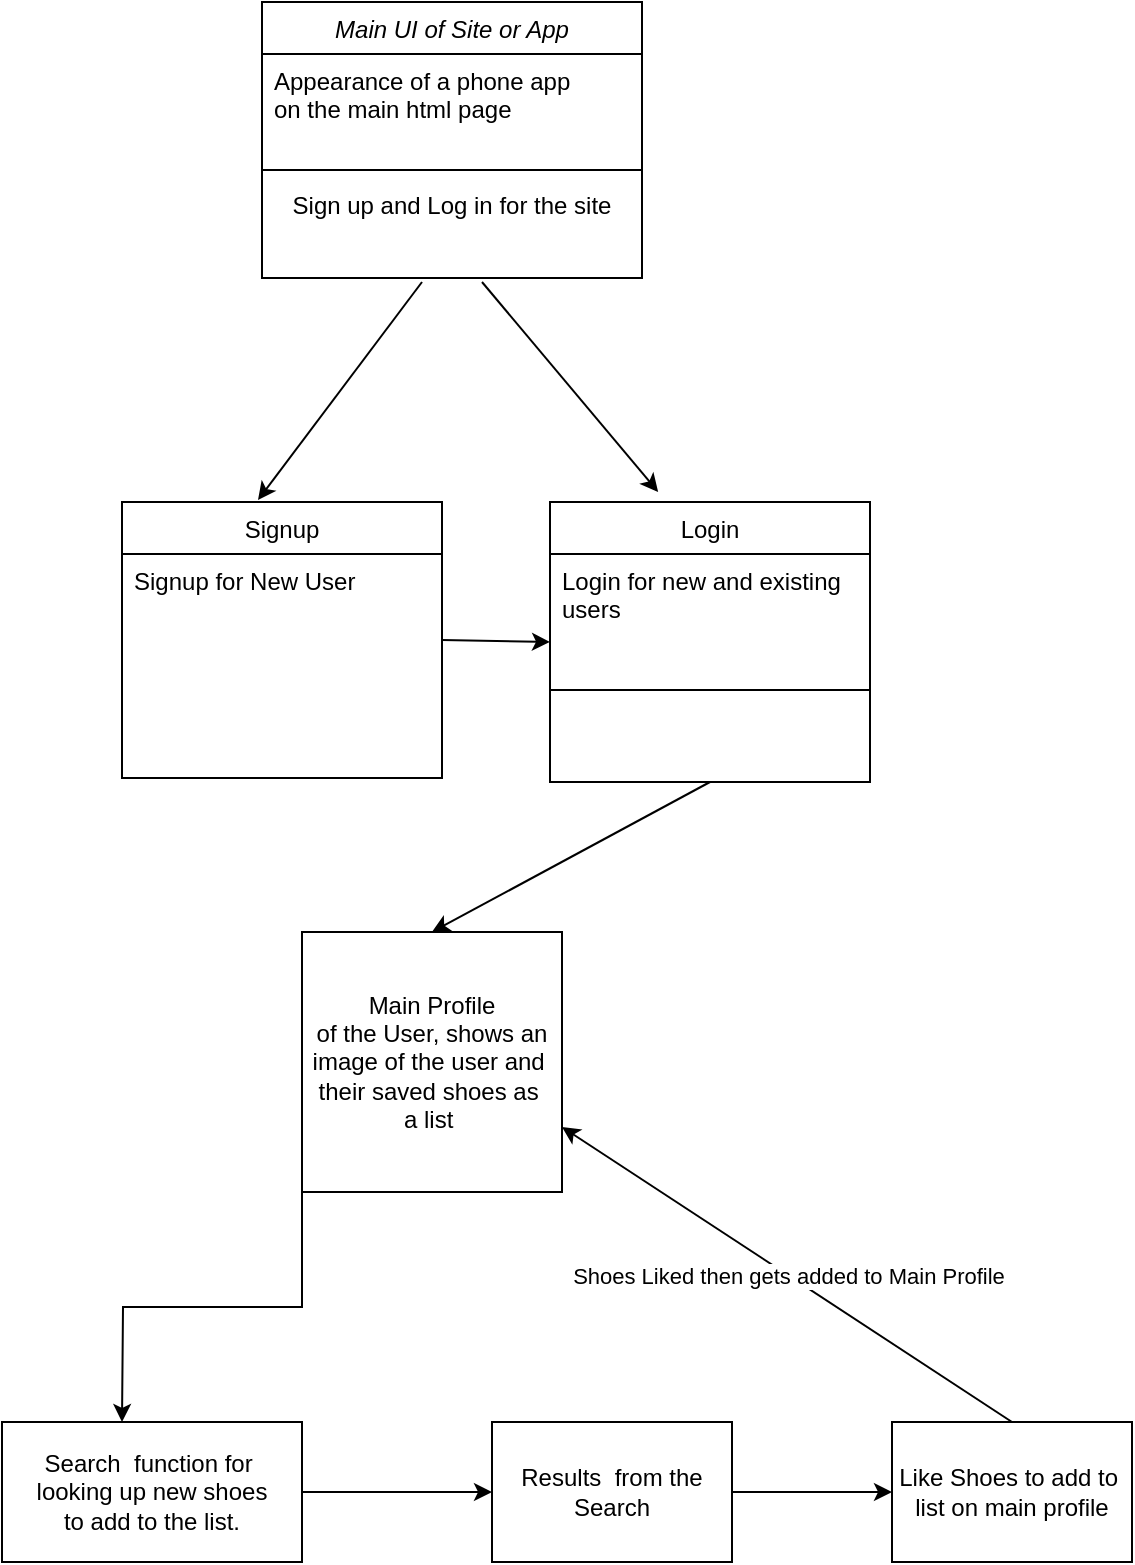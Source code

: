 <mxfile version="13.9.3" type="github"><diagram id="C5RBs43oDa-KdzZeNtuy" name="Page-1"><mxGraphModel dx="534" dy="645" grid="1" gridSize="10" guides="1" tooltips="1" connect="1" arrows="1" fold="1" page="1" pageScale="1" pageWidth="827" pageHeight="1169" math="0" shadow="0"><root><mxCell id="WIyWlLk6GJQsqaUBKTNV-0"/><mxCell id="WIyWlLk6GJQsqaUBKTNV-1" parent="WIyWlLk6GJQsqaUBKTNV-0"/><mxCell id="zkfFHV4jXpPFQw0GAbJ--0" value="Main UI of Site or App" style="swimlane;fontStyle=2;align=center;verticalAlign=top;childLayout=stackLayout;horizontal=1;startSize=26;horizontalStack=0;resizeParent=1;resizeLast=0;collapsible=1;marginBottom=0;rounded=0;shadow=0;strokeWidth=1;" parent="WIyWlLk6GJQsqaUBKTNV-1" vertex="1"><mxGeometry x="190" y="120" width="190" height="138" as="geometry"><mxRectangle x="230" y="140" width="160" height="26" as="alternateBounds"/></mxGeometry></mxCell><mxCell id="zkfFHV4jXpPFQw0GAbJ--1" value="Appearance of a phone app &#xa;on the main html page" style="text;align=left;verticalAlign=top;spacingLeft=4;spacingRight=4;overflow=hidden;rotatable=0;points=[[0,0.5],[1,0.5]];portConstraint=eastwest;" parent="zkfFHV4jXpPFQw0GAbJ--0" vertex="1"><mxGeometry y="26" width="190" height="54" as="geometry"/></mxCell><mxCell id="zkfFHV4jXpPFQw0GAbJ--4" value="" style="line;html=1;strokeWidth=1;align=left;verticalAlign=middle;spacingTop=-1;spacingLeft=3;spacingRight=3;rotatable=0;labelPosition=right;points=[];portConstraint=eastwest;" parent="zkfFHV4jXpPFQw0GAbJ--0" vertex="1"><mxGeometry y="80" width="190" height="8" as="geometry"/></mxCell><mxCell id="zkfFHV4jXpPFQw0GAbJ--5" value="Sign up and Log in for the site" style="text;align=center;verticalAlign=top;spacingLeft=4;spacingRight=4;overflow=hidden;rotatable=0;points=[[0,0.5],[1,0.5]];portConstraint=eastwest;" parent="zkfFHV4jXpPFQw0GAbJ--0" vertex="1"><mxGeometry y="88" width="190" height="42" as="geometry"/></mxCell><mxCell id="zkfFHV4jXpPFQw0GAbJ--6" value="Signup" style="swimlane;fontStyle=0;align=center;verticalAlign=top;childLayout=stackLayout;horizontal=1;startSize=26;horizontalStack=0;resizeParent=1;resizeLast=0;collapsible=1;marginBottom=0;rounded=0;shadow=0;strokeWidth=1;" parent="WIyWlLk6GJQsqaUBKTNV-1" vertex="1"><mxGeometry x="120" y="370" width="160" height="138" as="geometry"><mxRectangle x="130" y="380" width="160" height="26" as="alternateBounds"/></mxGeometry></mxCell><mxCell id="zkfFHV4jXpPFQw0GAbJ--7" value="Signup for New User" style="text;align=left;verticalAlign=top;spacingLeft=4;spacingRight=4;overflow=hidden;rotatable=0;points=[[0,0.5],[1,0.5]];portConstraint=eastwest;" parent="zkfFHV4jXpPFQw0GAbJ--6" vertex="1"><mxGeometry y="26" width="160" height="26" as="geometry"/></mxCell><mxCell id="zkfFHV4jXpPFQw0GAbJ--13" value="Login" style="swimlane;fontStyle=0;align=center;verticalAlign=top;childLayout=stackLayout;horizontal=1;startSize=26;horizontalStack=0;resizeParent=1;resizeLast=0;collapsible=1;marginBottom=0;rounded=0;shadow=0;strokeWidth=1;" parent="WIyWlLk6GJQsqaUBKTNV-1" vertex="1"><mxGeometry x="334" y="370" width="160" height="140" as="geometry"><mxRectangle x="340" y="380" width="170" height="26" as="alternateBounds"/></mxGeometry></mxCell><mxCell id="zkfFHV4jXpPFQw0GAbJ--14" value="Login for new and existing &#xa;users" style="text;align=left;verticalAlign=top;spacingLeft=4;spacingRight=4;overflow=hidden;rotatable=0;points=[[0,0.5],[1,0.5]];portConstraint=eastwest;" parent="zkfFHV4jXpPFQw0GAbJ--13" vertex="1"><mxGeometry y="26" width="160" height="64" as="geometry"/></mxCell><mxCell id="zkfFHV4jXpPFQw0GAbJ--15" value="" style="line;html=1;strokeWidth=1;align=left;verticalAlign=middle;spacingTop=-1;spacingLeft=3;spacingRight=3;rotatable=0;labelPosition=right;points=[];portConstraint=eastwest;" parent="zkfFHV4jXpPFQw0GAbJ--13" vertex="1"><mxGeometry y="90" width="160" height="8" as="geometry"/></mxCell><mxCell id="zCDygG-TgtxS-lL3FGqF-0" value="" style="endArrow=classic;html=1;entryX=0.425;entryY=-0.007;entryDx=0;entryDy=0;entryPerimeter=0;" edge="1" parent="WIyWlLk6GJQsqaUBKTNV-1" target="zkfFHV4jXpPFQw0GAbJ--6"><mxGeometry width="50" height="50" relative="1" as="geometry"><mxPoint x="270" y="260" as="sourcePoint"/><mxPoint x="150" y="280" as="targetPoint"/></mxGeometry></mxCell><mxCell id="zCDygG-TgtxS-lL3FGqF-1" value="" style="endArrow=classic;html=1;entryX=0.338;entryY=-0.036;entryDx=0;entryDy=0;entryPerimeter=0;" edge="1" parent="WIyWlLk6GJQsqaUBKTNV-1" target="zkfFHV4jXpPFQw0GAbJ--13"><mxGeometry width="50" height="50" relative="1" as="geometry"><mxPoint x="300" y="260" as="sourcePoint"/><mxPoint x="290" y="300" as="targetPoint"/></mxGeometry></mxCell><mxCell id="zCDygG-TgtxS-lL3FGqF-2" value="" style="endArrow=classic;html=1;exitX=1;exitY=0.5;exitDx=0;exitDy=0;entryX=0;entryY=0.5;entryDx=0;entryDy=0;" edge="1" parent="WIyWlLk6GJQsqaUBKTNV-1" source="zkfFHV4jXpPFQw0GAbJ--6" target="zkfFHV4jXpPFQw0GAbJ--13"><mxGeometry width="50" height="50" relative="1" as="geometry"><mxPoint x="240" y="350" as="sourcePoint"/><mxPoint x="290" y="300" as="targetPoint"/></mxGeometry></mxCell><mxCell id="zCDygG-TgtxS-lL3FGqF-3" value="" style="endArrow=classic;html=1;exitX=0.5;exitY=1;exitDx=0;exitDy=0;entryX=0.5;entryY=0;entryDx=0;entryDy=0;" edge="1" parent="WIyWlLk6GJQsqaUBKTNV-1" source="zkfFHV4jXpPFQw0GAbJ--13" target="zCDygG-TgtxS-lL3FGqF-4"><mxGeometry width="50" height="50" relative="1" as="geometry"><mxPoint x="320" y="520" as="sourcePoint"/><mxPoint x="310" y="580" as="targetPoint"/></mxGeometry></mxCell><mxCell id="zCDygG-TgtxS-lL3FGqF-6" style="edgeStyle=orthogonalEdgeStyle;rounded=0;orthogonalLoop=1;jettySize=auto;html=1;exitX=0;exitY=1;exitDx=0;exitDy=0;" edge="1" parent="WIyWlLk6GJQsqaUBKTNV-1" source="zCDygG-TgtxS-lL3FGqF-4"><mxGeometry relative="1" as="geometry"><mxPoint x="120" y="830" as="targetPoint"/></mxGeometry></mxCell><mxCell id="zCDygG-TgtxS-lL3FGqF-4" value="Main Profile&lt;br&gt;of the User, shows an&lt;br&gt;image of the user and&amp;nbsp;&lt;br&gt;their saved shoes as&amp;nbsp;&lt;br&gt;a list&amp;nbsp;" style="whiteSpace=wrap;html=1;aspect=fixed;align=center;" vertex="1" parent="WIyWlLk6GJQsqaUBKTNV-1"><mxGeometry x="210" y="585" width="130" height="130" as="geometry"/></mxCell><mxCell id="zCDygG-TgtxS-lL3FGqF-9" value="" style="edgeStyle=orthogonalEdgeStyle;rounded=0;orthogonalLoop=1;jettySize=auto;html=1;" edge="1" parent="WIyWlLk6GJQsqaUBKTNV-1" source="zCDygG-TgtxS-lL3FGqF-7" target="zCDygG-TgtxS-lL3FGqF-8"><mxGeometry relative="1" as="geometry"/></mxCell><mxCell id="zCDygG-TgtxS-lL3FGqF-7" value="Search &amp;nbsp;function for&amp;nbsp;&lt;br&gt;looking up new shoes&lt;br&gt;to add to the list." style="rounded=0;whiteSpace=wrap;html=1;align=center;" vertex="1" parent="WIyWlLk6GJQsqaUBKTNV-1"><mxGeometry x="60" y="830" width="150" height="70" as="geometry"/></mxCell><mxCell id="zCDygG-TgtxS-lL3FGqF-11" value="" style="edgeStyle=orthogonalEdgeStyle;rounded=0;orthogonalLoop=1;jettySize=auto;html=1;" edge="1" parent="WIyWlLk6GJQsqaUBKTNV-1" source="zCDygG-TgtxS-lL3FGqF-8" target="zCDygG-TgtxS-lL3FGqF-10"><mxGeometry relative="1" as="geometry"/></mxCell><mxCell id="zCDygG-TgtxS-lL3FGqF-8" value="Results &amp;nbsp;from the Search" style="whiteSpace=wrap;html=1;rounded=0;" vertex="1" parent="WIyWlLk6GJQsqaUBKTNV-1"><mxGeometry x="305" y="830" width="120" height="70" as="geometry"/></mxCell><mxCell id="zCDygG-TgtxS-lL3FGqF-10" value="Like Shoes to add to&amp;nbsp;&lt;br&gt;list on main profile" style="whiteSpace=wrap;html=1;rounded=0;" vertex="1" parent="WIyWlLk6GJQsqaUBKTNV-1"><mxGeometry x="505" y="830" width="120" height="70" as="geometry"/></mxCell><mxCell id="zCDygG-TgtxS-lL3FGqF-14" value="" style="endArrow=classic;html=1;exitX=0.5;exitY=0;exitDx=0;exitDy=0;entryX=1;entryY=0.75;entryDx=0;entryDy=0;" edge="1" parent="WIyWlLk6GJQsqaUBKTNV-1" source="zCDygG-TgtxS-lL3FGqF-10" target="zCDygG-TgtxS-lL3FGqF-4"><mxGeometry relative="1" as="geometry"><mxPoint x="300" y="730" as="sourcePoint"/><mxPoint x="400" y="730" as="targetPoint"/></mxGeometry></mxCell><mxCell id="zCDygG-TgtxS-lL3FGqF-15" value="Shoes Liked then gets added to Main Profile" style="edgeLabel;resizable=0;html=1;align=center;verticalAlign=middle;" connectable="0" vertex="1" parent="zCDygG-TgtxS-lL3FGqF-14"><mxGeometry relative="1" as="geometry"/></mxCell></root></mxGraphModel></diagram></mxfile>